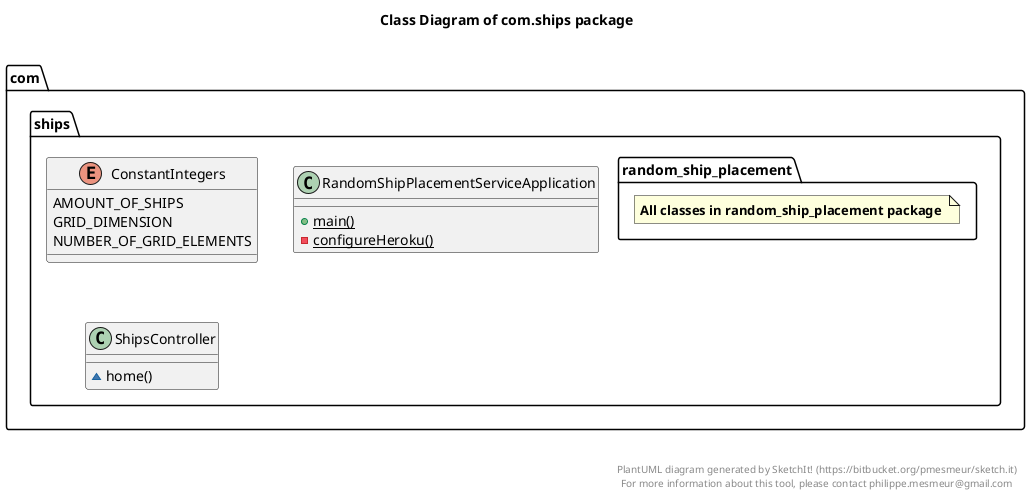 @startuml

title Class Diagram of <b>com.ships</b> package \n

  namespace com.ships {
    enum ConstantIntegers {
      AMOUNT_OF_SHIPS
      GRID_DIMENSION
      NUMBER_OF_GRID_ELEMENTS
    }
  }


  namespace com.ships {
    class com.ships.RandomShipPlacementServiceApplication {
        {static} + main()
        {static} - configureHeroku()
    }
  }


  namespace com.ships {
    class com.ships.ShipsController {
        ~ home()
    }
  }

  namespace com.ships.random_ship_placement {
    note as N1
      <b>All classes in random_ship_placement package </b>
    end note
  }



right footer


PlantUML diagram generated by SketchIt! (https://bitbucket.org/pmesmeur/sketch.it)
For more information about this tool, please contact philippe.mesmeur@gmail.com
endfooter

@enduml

